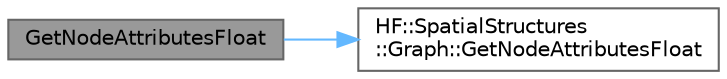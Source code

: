 digraph "GetNodeAttributesFloat"
{
 // LATEX_PDF_SIZE
  bgcolor="transparent";
  edge [fontname=Helvetica,fontsize=10,labelfontname=Helvetica,labelfontsize=10];
  node [fontname=Helvetica,fontsize=10,shape=box,height=0.2,width=0.4];
  rankdir="LR";
  Node1 [label="GetNodeAttributesFloat",height=0.2,width=0.4,color="gray40", fillcolor="grey60", style="filled", fontcolor="black",tooltip="Retrieve float node attribute values from *g."];
  Node1 -> Node2 [color="steelblue1",style="solid"];
  Node2 [label="HF::SpatialStructures\l::Graph::GetNodeAttributesFloat",height=0.2,width=0.4,color="grey40", fillcolor="white", style="filled",URL="$a01551.html#a150e739eb5dbea7d980a2fbfa213f114",tooltip="Get the score for the given attribute of every node in the graph. Nodes that do not have a score for ..."];
}
